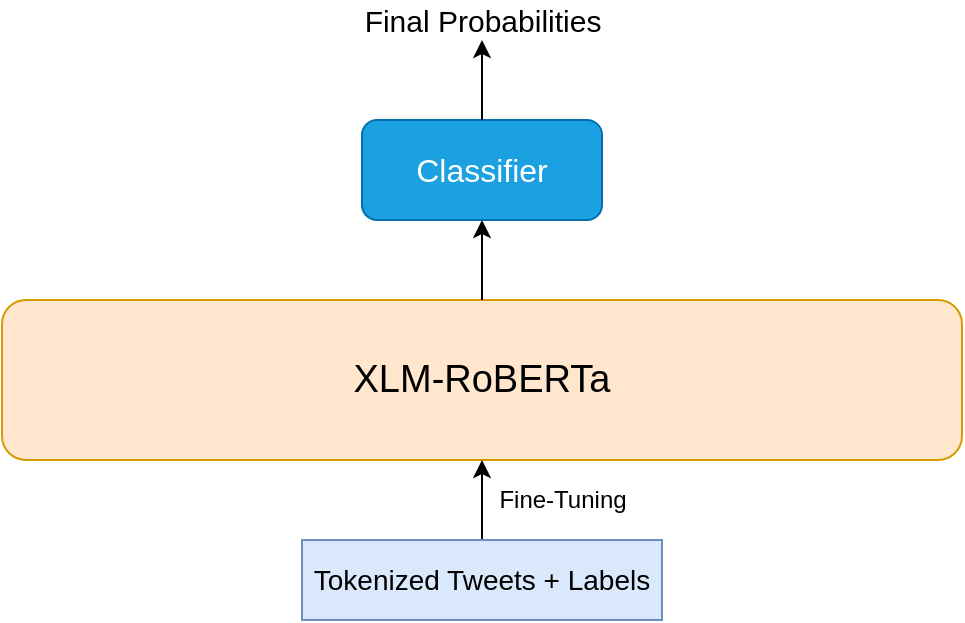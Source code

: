 <mxfile version="14.6.9" type="device"><diagram id="FL2987QzRmjL9KrDIGme" name="Page-1"><mxGraphModel dx="1038" dy="489" grid="1" gridSize="10" guides="1" tooltips="1" connect="1" arrows="1" fold="1" page="1" pageScale="1" pageWidth="850" pageHeight="1100" math="0" shadow="0"><root><mxCell id="0"/><mxCell id="1" parent="0"/><mxCell id="HGppT97wcL21-mF80CBr-1" value="&lt;font style=&quot;font-size: 19px&quot;&gt;XLM-RoBERTa&lt;/font&gt;" style="rounded=1;whiteSpace=wrap;html=1;fillColor=#ffe6cc;strokeColor=#d79b00;" vertex="1" parent="1"><mxGeometry x="200" y="240" width="480" height="80" as="geometry"/></mxCell><mxCell id="HGppT97wcL21-mF80CBr-2" value="" style="endArrow=classic;html=1;entryX=0.5;entryY=1;entryDx=0;entryDy=0;exitX=0.5;exitY=0;exitDx=0;exitDy=0;" edge="1" parent="1" source="HGppT97wcL21-mF80CBr-3" target="HGppT97wcL21-mF80CBr-1"><mxGeometry width="50" height="50" relative="1" as="geometry"><mxPoint x="440" y="400" as="sourcePoint"/><mxPoint x="390" y="370" as="targetPoint"/></mxGeometry></mxCell><mxCell id="HGppT97wcL21-mF80CBr-3" value="&lt;font style=&quot;font-size: 14px&quot;&gt;Tokenized Tweets + Labels&lt;/font&gt;" style="rounded=0;whiteSpace=wrap;html=1;fillColor=#dae8fc;strokeColor=#6c8ebf;" vertex="1" parent="1"><mxGeometry x="350" y="360" width="180" height="40" as="geometry"/></mxCell><mxCell id="HGppT97wcL21-mF80CBr-5" value="Fine-Tuning" style="text;html=1;align=center;verticalAlign=middle;resizable=0;points=[];autosize=1;strokeColor=none;" vertex="1" parent="1"><mxGeometry x="440" y="330" width="80" height="20" as="geometry"/></mxCell><mxCell id="HGppT97wcL21-mF80CBr-6" value="" style="endArrow=classic;html=1;exitX=0.5;exitY=0;exitDx=0;exitDy=0;entryX=0.5;entryY=1;entryDx=0;entryDy=0;" edge="1" parent="1" source="HGppT97wcL21-mF80CBr-1" target="HGppT97wcL21-mF80CBr-7"><mxGeometry width="50" height="50" relative="1" as="geometry"><mxPoint x="430" y="230" as="sourcePoint"/><mxPoint x="440" y="180" as="targetPoint"/></mxGeometry></mxCell><mxCell id="HGppT97wcL21-mF80CBr-7" value="&lt;font style=&quot;font-size: 16px&quot;&gt;Classifier&lt;/font&gt;" style="rounded=1;whiteSpace=wrap;html=1;fillColor=#1ba1e2;strokeColor=#006EAF;fontColor=#ffffff;" vertex="1" parent="1"><mxGeometry x="380" y="150" width="120" height="50" as="geometry"/></mxCell><mxCell id="HGppT97wcL21-mF80CBr-11" value="&lt;font style=&quot;font-size: 15px ; background-color: rgb(255 , 255 , 255)&quot;&gt;Final Probabilities&lt;/font&gt;" style="text;html=1;align=center;verticalAlign=middle;resizable=0;points=[];autosize=1;" vertex="1" parent="1"><mxGeometry x="375" y="90" width="130" height="20" as="geometry"/></mxCell><mxCell id="HGppT97wcL21-mF80CBr-12" value="" style="endArrow=classic;html=1;exitX=0.5;exitY=0;exitDx=0;exitDy=0;" edge="1" parent="1" source="HGppT97wcL21-mF80CBr-7" target="HGppT97wcL21-mF80CBr-11"><mxGeometry width="50" height="50" relative="1" as="geometry"><mxPoint x="440" y="140" as="sourcePoint"/><mxPoint x="450" y="94" as="targetPoint"/></mxGeometry></mxCell></root></mxGraphModel></diagram></mxfile>